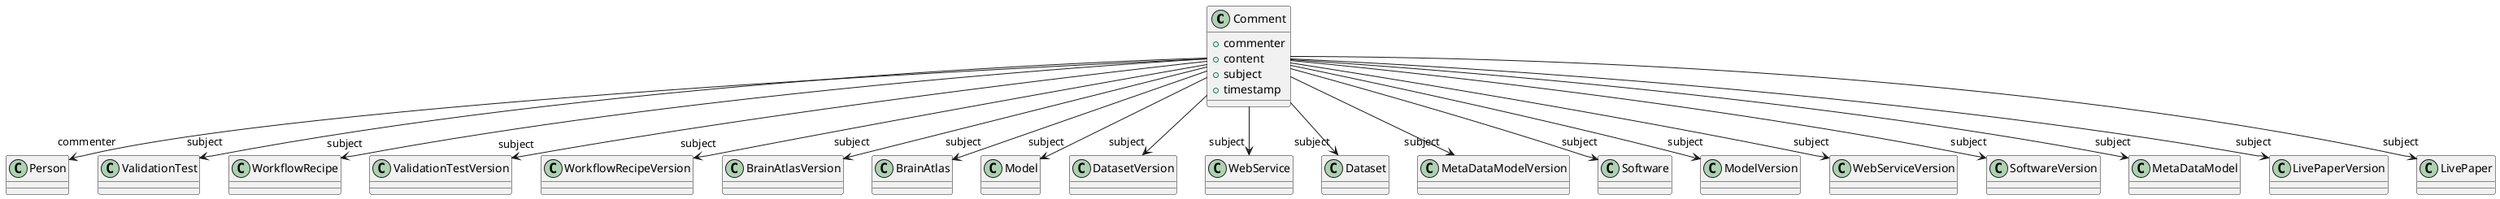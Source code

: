 @startuml
class Comment {
+commenter
+content
+subject
+timestamp

}
Comment -d-> "commenter" Person
Comment -d-> "subject" ValidationTest
Comment -d-> "subject" WorkflowRecipe
Comment -d-> "subject" ValidationTestVersion
Comment -d-> "subject" WorkflowRecipeVersion
Comment -d-> "subject" BrainAtlasVersion
Comment -d-> "subject" BrainAtlas
Comment -d-> "subject" Model
Comment -d-> "subject" DatasetVersion
Comment -d-> "subject" WebService
Comment -d-> "subject" Dataset
Comment -d-> "subject" MetaDataModelVersion
Comment -d-> "subject" Software
Comment -d-> "subject" ModelVersion
Comment -d-> "subject" WebServiceVersion
Comment -d-> "subject" SoftwareVersion
Comment -d-> "subject" MetaDataModel
Comment -d-> "subject" LivePaperVersion
Comment -d-> "subject" LivePaper

@enduml